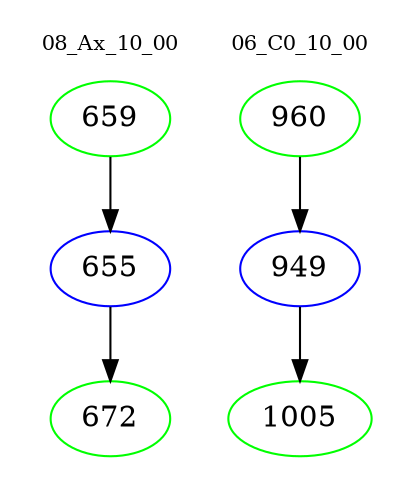 digraph{
subgraph cluster_0 {
color = white
label = "08_Ax_10_00";
fontsize=10;
T0_659 [label="659", color="green"]
T0_659 -> T0_655 [color="black"]
T0_655 [label="655", color="blue"]
T0_655 -> T0_672 [color="black"]
T0_672 [label="672", color="green"]
}
subgraph cluster_1 {
color = white
label = "06_C0_10_00";
fontsize=10;
T1_960 [label="960", color="green"]
T1_960 -> T1_949 [color="black"]
T1_949 [label="949", color="blue"]
T1_949 -> T1_1005 [color="black"]
T1_1005 [label="1005", color="green"]
}
}
